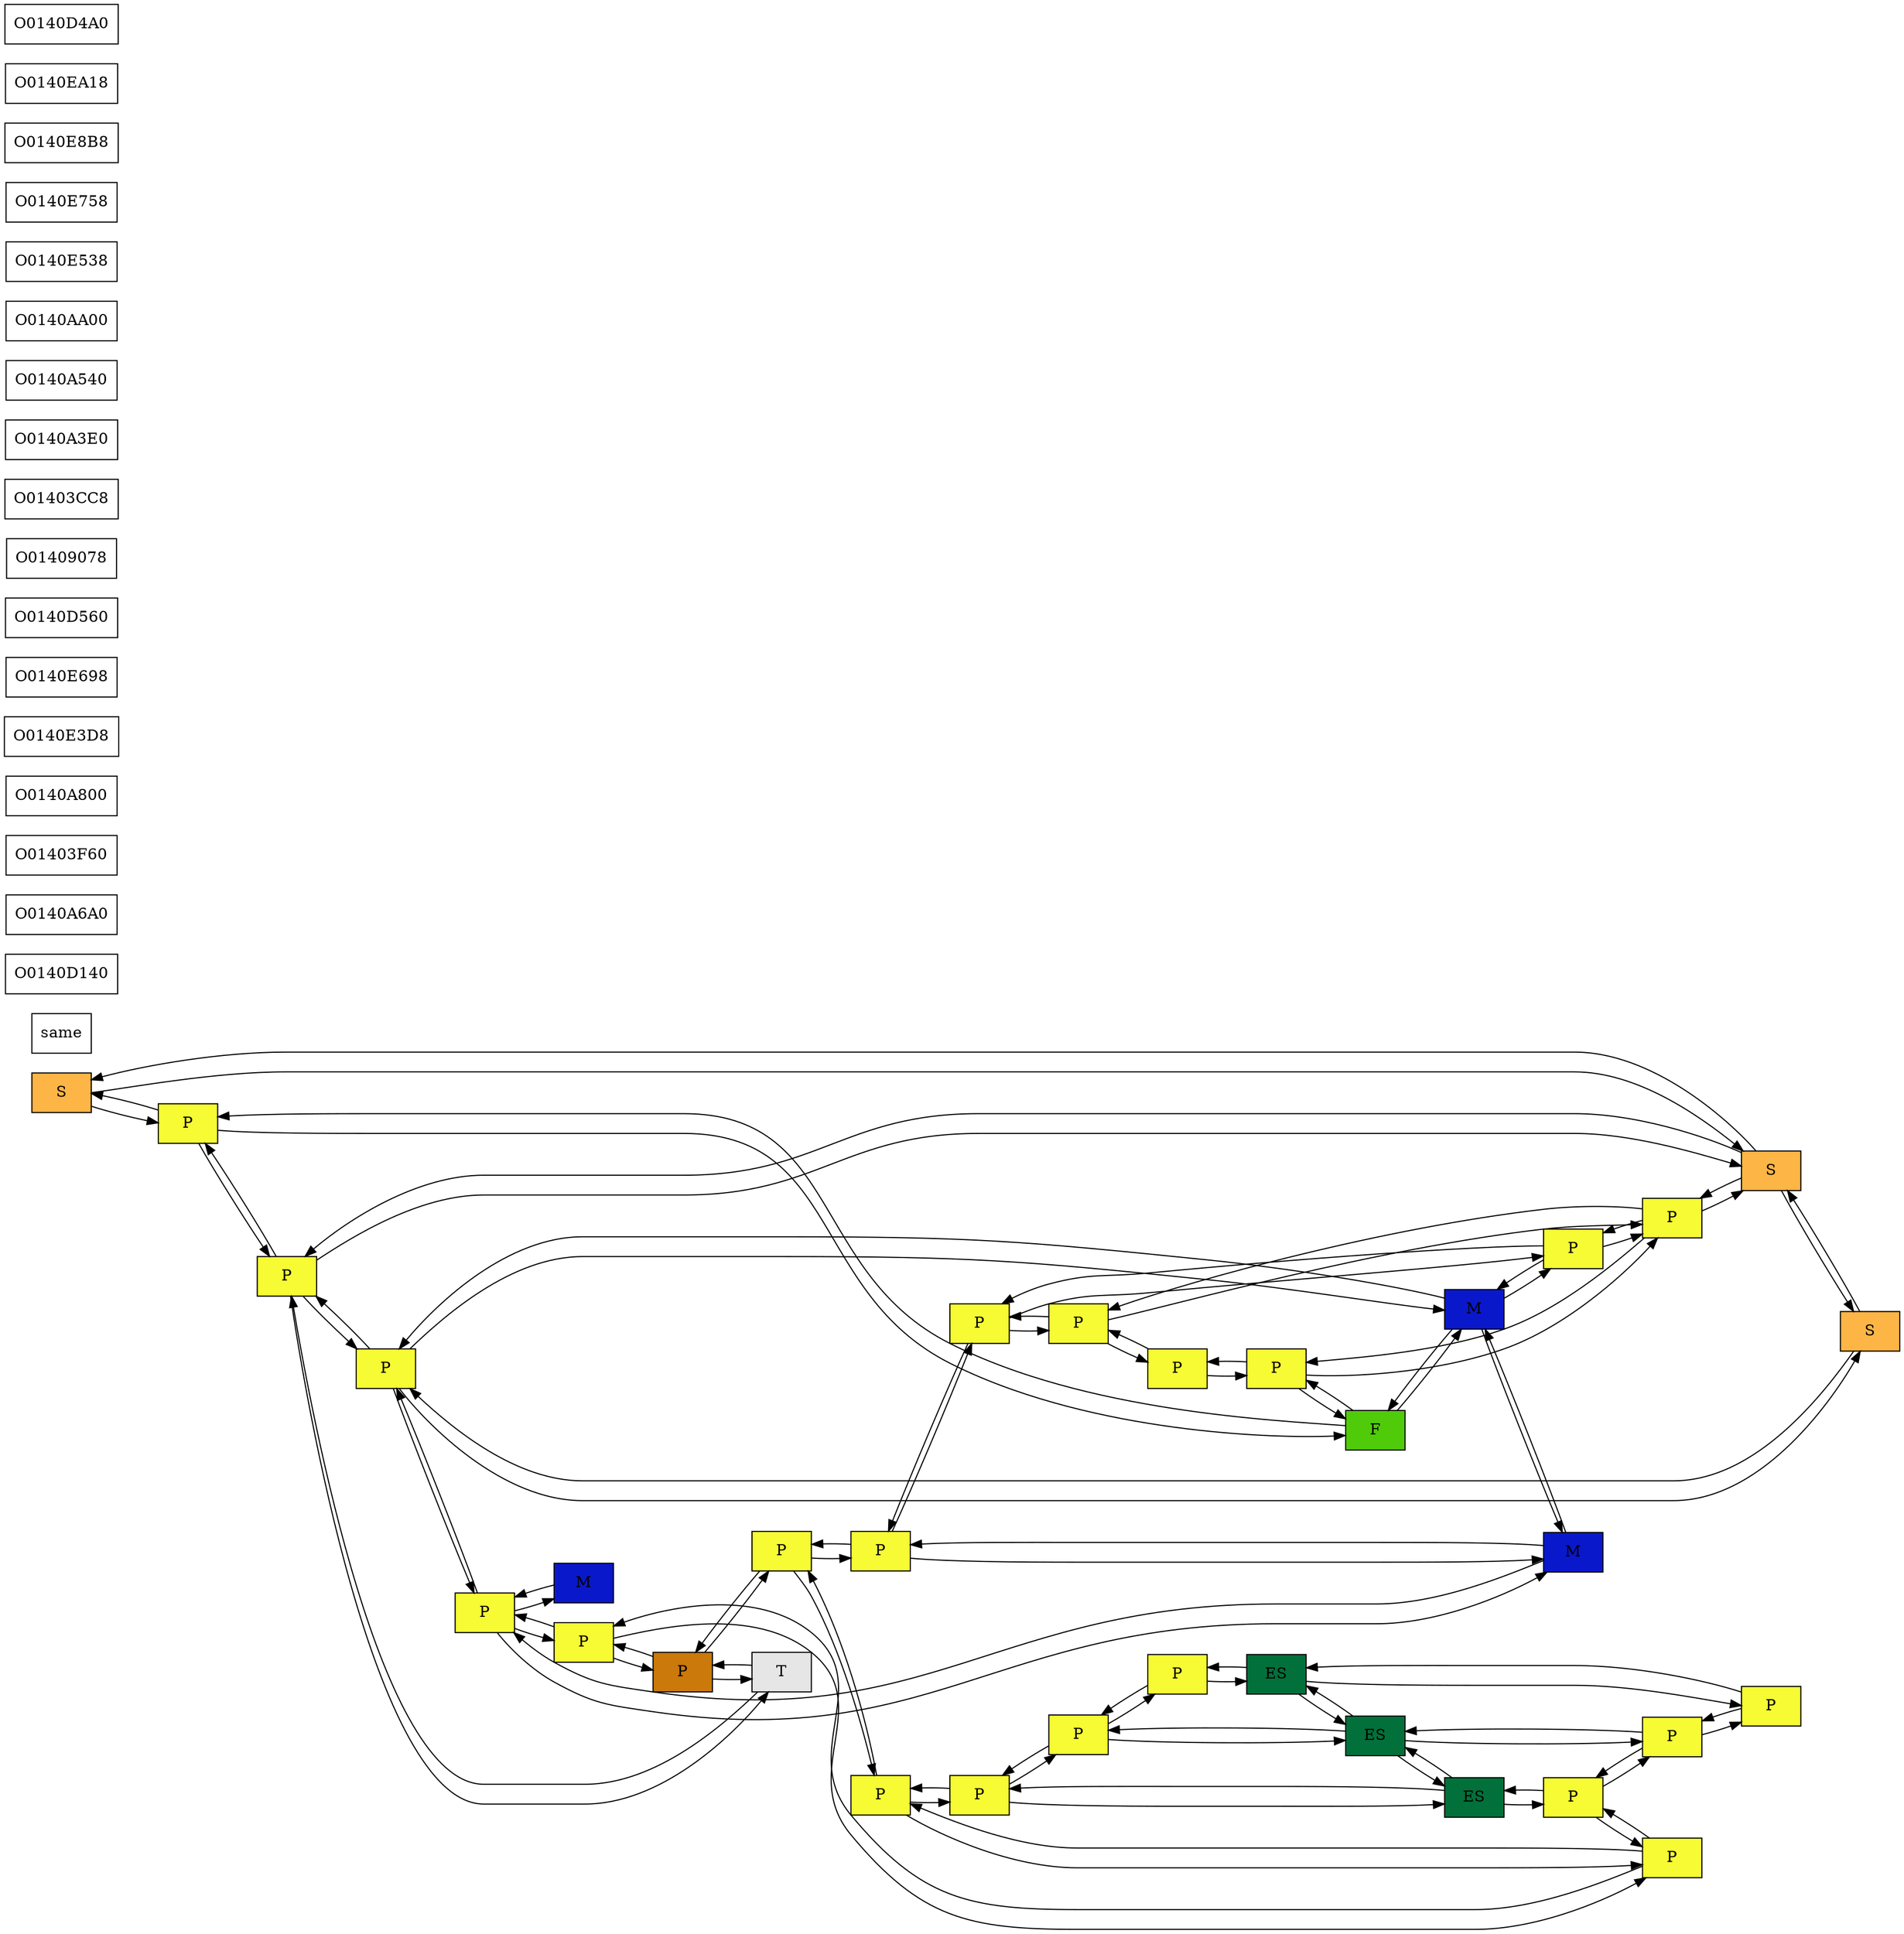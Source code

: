 digraph G {
node [shape=box];
O01405FA0[label=S, style = "filled", fillcolor="#FDB546"]
O01405FA0->O0140D2C0
O0140D2C0->O01405FA0
O01405FA0->O01403D88
O01403D88->O01405FA0
O0140D2C0[label=P, style = "filled", fillcolor="#F6FB34"]
O0140D2C0->O0140A760
O0140A760->O0140D2C0
O0140D2C0->O0140D360
O0140D360->O0140D2C0
O0140A760[label=F, style = "filled", fillcolor="#50CB0A"]
O0140A760->O0140F388
O0140F388->O0140A760
O0140A760->O0140A8C0
O0140A8C0->O0140A760
O0140F388[label=P, style = "filled", fillcolor="#F6FB34"]
O0140F388->O0140ED48
O0140ED48->O0140F388
O0140F388->O0140F4C8
O0140F4C8->O0140F388
O0140ED48[label=P, style = "filled", fillcolor="#F6FB34"]
O0140ED48->O0140EDE8
O0140EDE8->O0140ED48
O0140A600[label=T, style = "filled", fillcolor="#E6E6E6"]
O0140A600->O0140D360
O0140D360->O0140A600
O0140A600->O0140E498
O0140E498->O0140A600
O0140D360[label=P, style = "filled", fillcolor="#F6FB34"]
O0140D360->O01403D88
O01403D88->O0140D360
O0140D360->O0140D400
O0140D400->O0140D360
O01403D88[label=S, style = "filled", fillcolor="#FDB546"]
O01403D88->O0140F4C8
O0140F4C8->O01403D88
O01403D88->O0140A4A0
O0140A4A0->O01403D88
O0140F4C8[label=P, style = "filled", fillcolor="#F6FB34"]
O0140F4C8->O0140EDE8
O0140EDE8->O0140F4C8
O0140F4C8->O0140F928
O0140F928->O0140F4C8
O0140EDE8[label=P, style = "filled", fillcolor="#F6FB34"]
O0140EDE8->O0140EF28
O0140EF28->O0140EDE8
O0140A4A0[label=S, style = "filled", fillcolor="#FDB546"]
O0140A4A0->O0140D400
O0140D400->O0140A4A0
O0140D400[label=P, style = "filled", fillcolor="#F6FB34"]
O0140D400->O0140A8C0
O0140A8C0->O0140D400
O0140D400->O0140EC08
O0140EC08->O0140D400
O0140A8C0[label=M, style = "filled", fillcolor="#0A18CB"]
O0140A8C0->O0140F928
O0140F928->O0140A8C0
O0140A8C0->O0140A960
O0140A960->O0140A8C0
O0140F928[label=P, style = "filled", fillcolor="#F6FB34"]
O0140F928->O0140EF28
O0140EF28->O0140F928
O0140EF28[label=P, style = "filled", fillcolor="#F6FB34"]
O0140EF28->O0140F248
O0140F248->O0140EF28
O0140AAC0[label=M, style = "filled", fillcolor="#0A18CB"]
O0140AAC0->O0140EC08
O0140EC08->O0140AAC0
O0140EC08[label=P, style = "filled", fillcolor="#F6FB34"]
O0140EC08->O0140A960
O0140A960->O0140EC08
O0140EC08->O0140FB08
O0140FB08->O0140EC08
O0140A960[label=M, style = "filled", fillcolor="#0A18CB"]
O0140A960->O0140F248
O0140F248->O0140A960
O0140F248[label=P, style = "filled", fillcolor="#F6FB34"]
O0140F248->O0140F7E8
O0140F7E8->O0140F248
O0140FB08[label=P, style = "filled", fillcolor="#F6FB34"]
O0140FB08->O0140E498
O0140E498->O0140FB08
O0140FB08->O0140F428
O0140F428->O0140FB08
O0140E498[label=P, style = "filled", fillcolor="#CB790A"]
O0140E498->O0140F7E8
O0140F7E8->O0140E498
O0140F7E8[label=P, style = "filled", fillcolor="#F6FB34"]
O0140F7E8->O0140EFC8
O0140EFC8->O0140F7E8
O0140F6A8[label=P, style = "filled", fillcolor="#F6FB34"]
O0140F6A8->O0140E5F8
O0140E5F8->O0140F6A8
O0140F6A8->O0140EE88
O0140EE88->O0140F6A8
O0140E5F8[label=ES, style = "filled", fillcolor="#02703A"]
O0140E5F8->O0140F1A8
O0140F1A8->O0140E5F8
O0140E5F8->O0140E818
O0140E818->O0140E5F8
O0140F1A8[label=P, style = "filled", fillcolor="#F6FB34"]
O0140F1A8->O0140F068
O0140F068->O0140F1A8
O0140EE88[label=P, style = "filled", fillcolor="#F6FB34"]
O0140EE88->O0140E818
O0140E818->O0140EE88
O0140EE88->O0140ECA8
O0140ECA8->O0140EE88
O0140E818[label=ES, style = "filled", fillcolor="#02703A"]
O0140E818->O0140F068
O0140F068->O0140E818
O0140E818->O0140E978
O0140E978->O0140E818
O0140F068[label=P, style = "filled", fillcolor="#F6FB34"]
O0140F068->O0140F2E8
O0140F2E8->O0140F068
O0140ECA8[label=P, style = "filled", fillcolor="#F6FB34"]
O0140ECA8->O0140E978
O0140E978->O0140ECA8
O0140E978[label=ES, style = "filled", fillcolor="#02703A"]
O0140E978->O0140F2E8
O0140F2E8->O0140E978
O0140F2E8[label=P, style = "filled", fillcolor="#F6FB34"]
O0140F428[label=P, style = "filled", fillcolor="#F6FB34"]
O0140F428->O0140EFC8
O0140EFC8->O0140F428
O0140F428->O0140F6A8
O0140F6A8->O0140F428
O0140EFC8[label=P, style = "filled", fillcolor="#F6FB34"]
O0140EFC8->O0140F1A8
O0140F1A8->O0140EFC8
rankdir = TB;
same O0140D140 O0140A6A0 O01403F60 O0140A800 O0140E3D8 O0140E698 O0140D560 O01409078 ;
rankdir = TB;
same O01403CC8 O01405FA0 O0140D2C0 O0140A760 O0140F388 O0140ED48 ;
rankdir = TB;
same O0140A3E0 O0140A600 O0140D360 O01403D88 O0140F4C8 O0140EDE8 ;
rankdir = TB;
same O0140A540 O0140A4A0 O0140D400 O0140A8C0 O0140F928 O0140EF28 ;
rankdir = TB;
same O0140AA00 O0140AAC0 O0140EC08 O0140A960 O0140F248 ;
rankdir = TB;
same O0140E538 O0140FB08 O0140E498 O0140F7E8 ;
rankdir = TB;
same O0140E758 O0140F6A8 O0140E5F8 O0140F1A8 ;
rankdir = TB;
same O0140E8B8 O0140EE88 O0140E818 O0140F068 ;
rankdir = TB;
same O0140EA18 O0140ECA8 O0140E978 O0140F2E8 ;
rankdir = TB;
same O0140D4A0 O0140F428 O0140EFC8 ;
rankdir = LR;
same ;
}